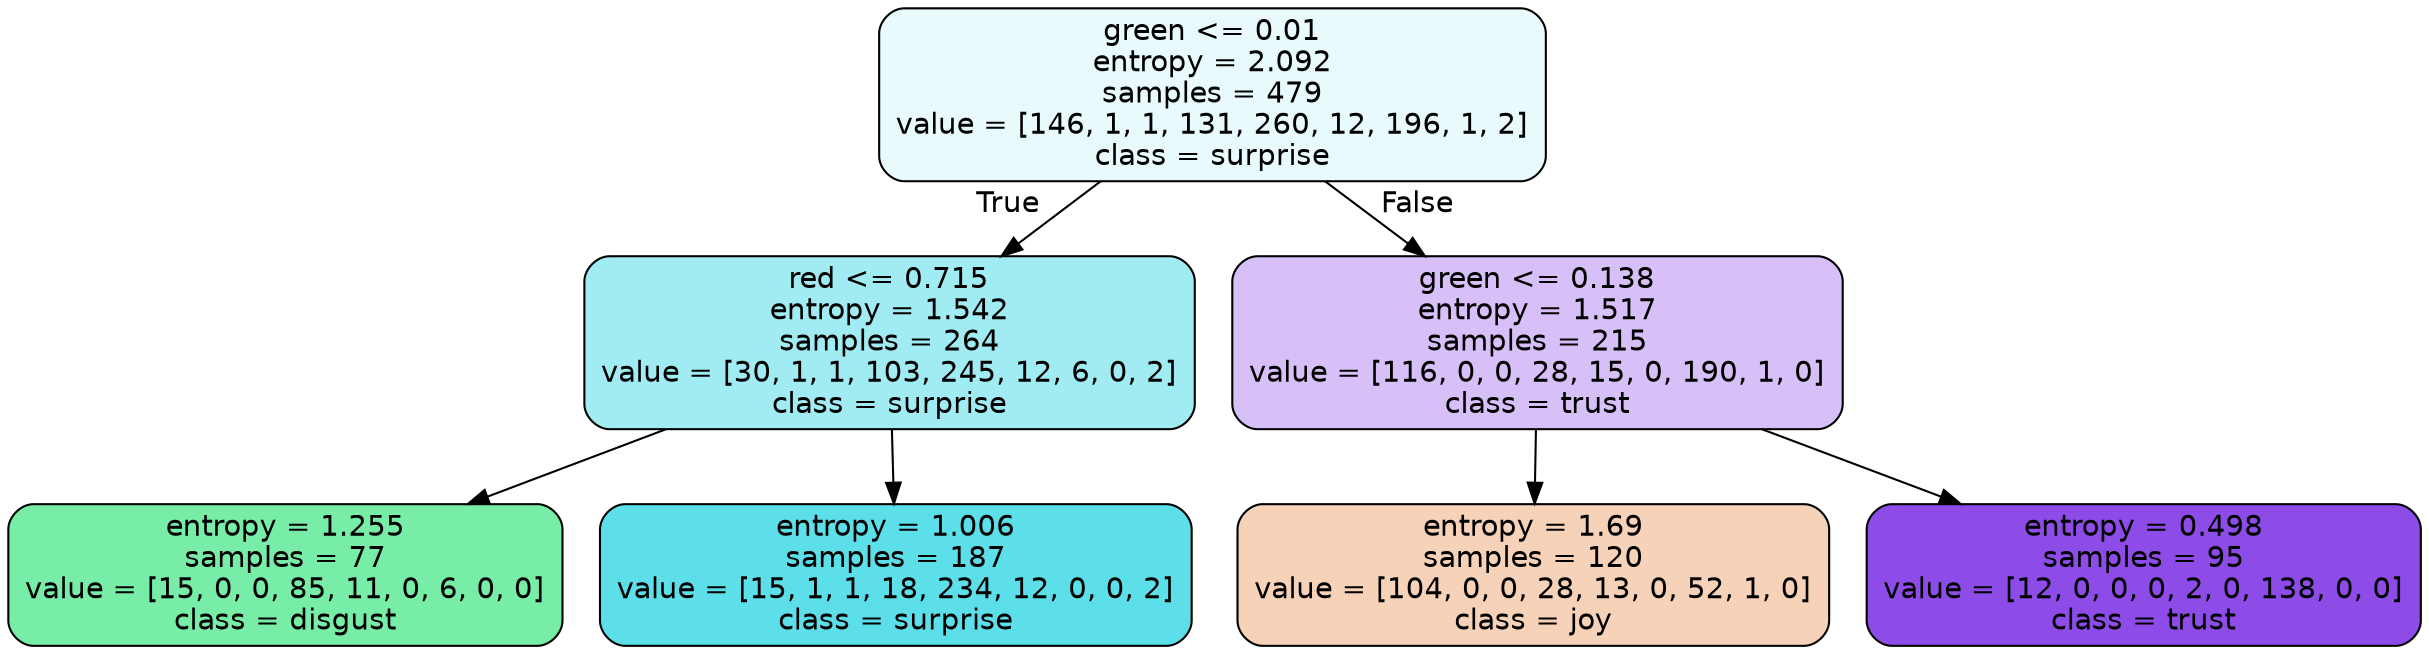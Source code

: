 digraph Tree {
node [shape=box, style="filled, rounded", color="black", fontname=helvetica] ;
edge [fontname=helvetica] ;
0 [label="green <= 0.01\nentropy = 2.092\nsamples = 479\nvalue = [146, 1, 1, 131, 260, 12, 196, 1, 2]\nclass = surprise", fillcolor="#39d7e51d"] ;
1 [label="red <= 0.715\nentropy = 1.542\nsamples = 264\nvalue = [30, 1, 1, 103, 245, 12, 6, 0, 2]\nclass = surprise", fillcolor="#39d7e57a"] ;
0 -> 1 [labeldistance=2.5, labelangle=45, headlabel="True"] ;
2 [label="entropy = 1.255\nsamples = 77\nvalue = [15, 0, 0, 85, 11, 0, 6, 0, 0]\nclass = disgust", fillcolor="#39e581af"] ;
1 -> 2 ;
3 [label="entropy = 1.006\nsamples = 187\nvalue = [15, 1, 1, 18, 234, 12, 0, 0, 2]\nclass = surprise", fillcolor="#39d7e5d0"] ;
1 -> 3 ;
4 [label="green <= 0.138\nentropy = 1.517\nsamples = 215\nvalue = [116, 0, 0, 28, 15, 0, 190, 1, 0]\nclass = trust", fillcolor="#8139e551"] ;
0 -> 4 [labeldistance=2.5, labelangle=-45, headlabel="False"] ;
5 [label="entropy = 1.69\nsamples = 120\nvalue = [104, 0, 0, 28, 13, 0, 52, 1, 0]\nclass = joy", fillcolor="#e581395b"] ;
4 -> 5 ;
6 [label="entropy = 0.498\nsamples = 95\nvalue = [12, 0, 0, 0, 2, 0, 138, 0, 0]\nclass = trust", fillcolor="#8139e5e6"] ;
4 -> 6 ;
}